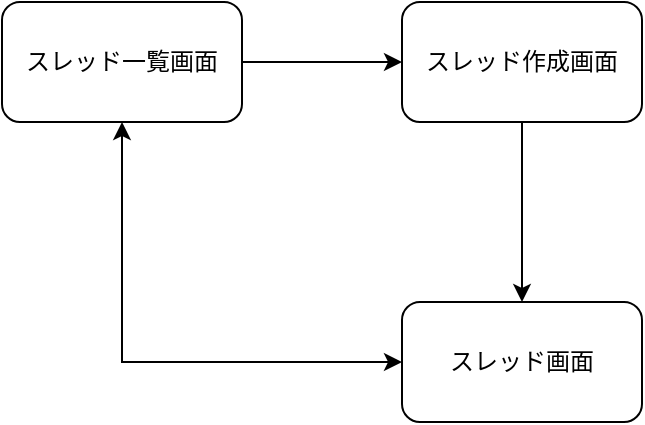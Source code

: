 <mxfile>
    <diagram id="cbD3HmLu6lZs11AOmCRW" name="Page-1">
        <mxGraphModel dx="363" dy="323" grid="1" gridSize="10" guides="1" tooltips="1" connect="1" arrows="1" fold="1" page="1" pageScale="1" pageWidth="827" pageHeight="1169" math="0" shadow="0">
            <root>
                <mxCell id="0"/>
                <mxCell id="1" parent="0"/>
                <mxCell id="5" style="edgeStyle=none;html=1;exitX=1;exitY=0.5;exitDx=0;exitDy=0;" edge="1" parent="1" source="2" target="3">
                    <mxGeometry relative="1" as="geometry"/>
                </mxCell>
                <mxCell id="2" value="スレッド一覧画面" style="rounded=1;whiteSpace=wrap;html=1;" parent="1" vertex="1">
                    <mxGeometry x="40" y="80" width="120" height="60" as="geometry"/>
                </mxCell>
                <mxCell id="7" style="edgeStyle=none;html=1;exitX=0.5;exitY=1;exitDx=0;exitDy=0;" edge="1" parent="1" source="3" target="4">
                    <mxGeometry relative="1" as="geometry"/>
                </mxCell>
                <mxCell id="3" value="スレッド作成画面" style="rounded=1;whiteSpace=wrap;html=1;" parent="1" vertex="1">
                    <mxGeometry x="240" y="80" width="120" height="60" as="geometry"/>
                </mxCell>
                <mxCell id="4" value="スレッド画面" style="rounded=1;whiteSpace=wrap;html=1;" vertex="1" parent="1">
                    <mxGeometry x="240" y="230" width="120" height="60" as="geometry"/>
                </mxCell>
                <mxCell id="8" value="" style="endArrow=classic;startArrow=classic;html=1;entryX=0;entryY=0.5;entryDx=0;entryDy=0;exitX=0.5;exitY=1;exitDx=0;exitDy=0;edgeStyle=orthogonalEdgeStyle;rounded=0;" edge="1" parent="1" source="2" target="4">
                    <mxGeometry width="50" height="50" relative="1" as="geometry">
                        <mxPoint x="100" y="250" as="sourcePoint"/>
                        <mxPoint x="150" y="200" as="targetPoint"/>
                    </mxGeometry>
                </mxCell>
            </root>
        </mxGraphModel>
    </diagram>
</mxfile>